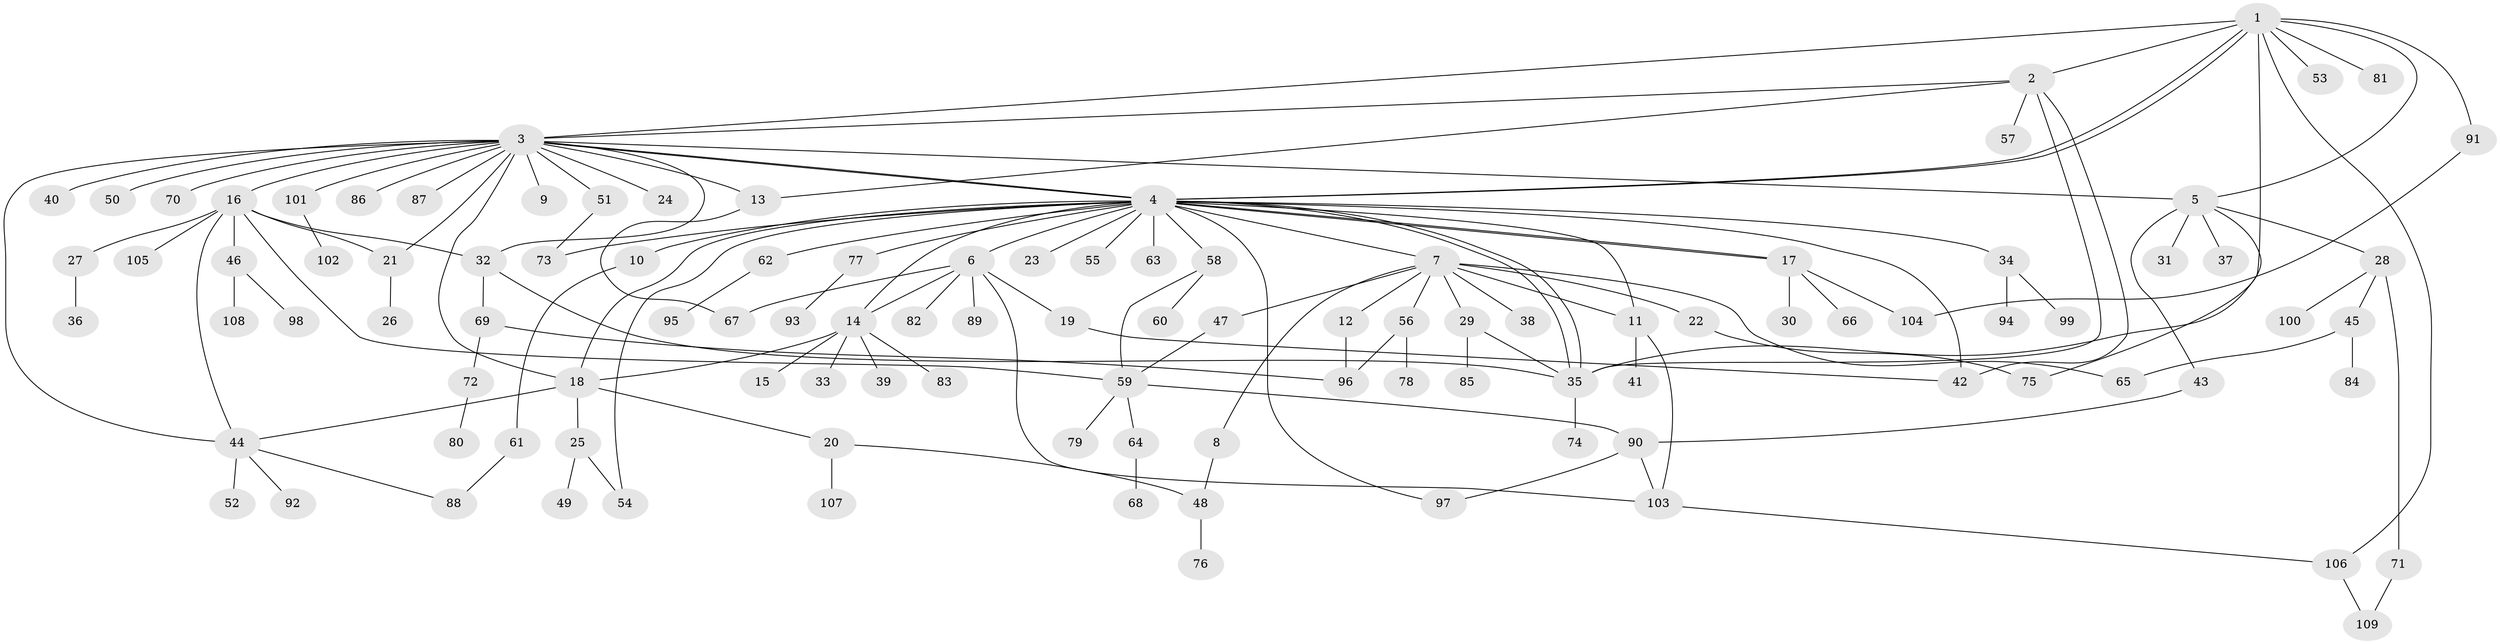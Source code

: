 // coarse degree distribution, {8: 0.012987012987012988, 5: 0.05194805194805195, 18: 0.025974025974025976, 6: 0.03896103896103896, 7: 0.025974025974025976, 9: 0.012987012987012988, 2: 0.2597402597402597, 1: 0.4025974025974026, 3: 0.1038961038961039, 4: 0.06493506493506493}
// Generated by graph-tools (version 1.1) at 2025/50/03/04/25 22:50:33]
// undirected, 109 vertices, 148 edges
graph export_dot {
  node [color=gray90,style=filled];
  1;
  2;
  3;
  4;
  5;
  6;
  7;
  8;
  9;
  10;
  11;
  12;
  13;
  14;
  15;
  16;
  17;
  18;
  19;
  20;
  21;
  22;
  23;
  24;
  25;
  26;
  27;
  28;
  29;
  30;
  31;
  32;
  33;
  34;
  35;
  36;
  37;
  38;
  39;
  40;
  41;
  42;
  43;
  44;
  45;
  46;
  47;
  48;
  49;
  50;
  51;
  52;
  53;
  54;
  55;
  56;
  57;
  58;
  59;
  60;
  61;
  62;
  63;
  64;
  65;
  66;
  67;
  68;
  69;
  70;
  71;
  72;
  73;
  74;
  75;
  76;
  77;
  78;
  79;
  80;
  81;
  82;
  83;
  84;
  85;
  86;
  87;
  88;
  89;
  90;
  91;
  92;
  93;
  94;
  95;
  96;
  97;
  98;
  99;
  100;
  101;
  102;
  103;
  104;
  105;
  106;
  107;
  108;
  109;
  1 -- 2;
  1 -- 3;
  1 -- 4;
  1 -- 4;
  1 -- 5;
  1 -- 35;
  1 -- 53;
  1 -- 81;
  1 -- 91;
  1 -- 106;
  2 -- 3;
  2 -- 13;
  2 -- 35;
  2 -- 42;
  2 -- 57;
  3 -- 4;
  3 -- 4;
  3 -- 5;
  3 -- 9;
  3 -- 13;
  3 -- 16;
  3 -- 18;
  3 -- 21;
  3 -- 24;
  3 -- 32;
  3 -- 40;
  3 -- 44;
  3 -- 50;
  3 -- 51;
  3 -- 70;
  3 -- 86;
  3 -- 87;
  3 -- 101;
  4 -- 6;
  4 -- 7;
  4 -- 10;
  4 -- 11;
  4 -- 14;
  4 -- 17;
  4 -- 17;
  4 -- 18;
  4 -- 23;
  4 -- 34;
  4 -- 35;
  4 -- 35;
  4 -- 42;
  4 -- 54;
  4 -- 55;
  4 -- 58;
  4 -- 62;
  4 -- 63;
  4 -- 73;
  4 -- 77;
  4 -- 97;
  5 -- 28;
  5 -- 31;
  5 -- 37;
  5 -- 43;
  5 -- 75;
  6 -- 14;
  6 -- 19;
  6 -- 67;
  6 -- 82;
  6 -- 89;
  6 -- 103;
  7 -- 8;
  7 -- 11;
  7 -- 12;
  7 -- 22;
  7 -- 29;
  7 -- 38;
  7 -- 47;
  7 -- 56;
  7 -- 65;
  8 -- 48;
  10 -- 61;
  11 -- 41;
  11 -- 103;
  12 -- 96;
  13 -- 67;
  14 -- 15;
  14 -- 18;
  14 -- 33;
  14 -- 39;
  14 -- 83;
  16 -- 21;
  16 -- 27;
  16 -- 32;
  16 -- 44;
  16 -- 46;
  16 -- 59;
  16 -- 105;
  17 -- 30;
  17 -- 66;
  17 -- 104;
  18 -- 20;
  18 -- 25;
  18 -- 44;
  19 -- 42;
  20 -- 48;
  20 -- 107;
  21 -- 26;
  22 -- 75;
  25 -- 49;
  25 -- 54;
  27 -- 36;
  28 -- 45;
  28 -- 71;
  28 -- 100;
  29 -- 35;
  29 -- 85;
  32 -- 35;
  32 -- 69;
  34 -- 94;
  34 -- 99;
  35 -- 74;
  43 -- 90;
  44 -- 52;
  44 -- 88;
  44 -- 92;
  45 -- 65;
  45 -- 84;
  46 -- 98;
  46 -- 108;
  47 -- 59;
  48 -- 76;
  51 -- 73;
  56 -- 78;
  56 -- 96;
  58 -- 59;
  58 -- 60;
  59 -- 64;
  59 -- 79;
  59 -- 90;
  61 -- 88;
  62 -- 95;
  64 -- 68;
  69 -- 72;
  69 -- 96;
  71 -- 109;
  72 -- 80;
  77 -- 93;
  90 -- 97;
  90 -- 103;
  91 -- 104;
  101 -- 102;
  103 -- 106;
  106 -- 109;
}
